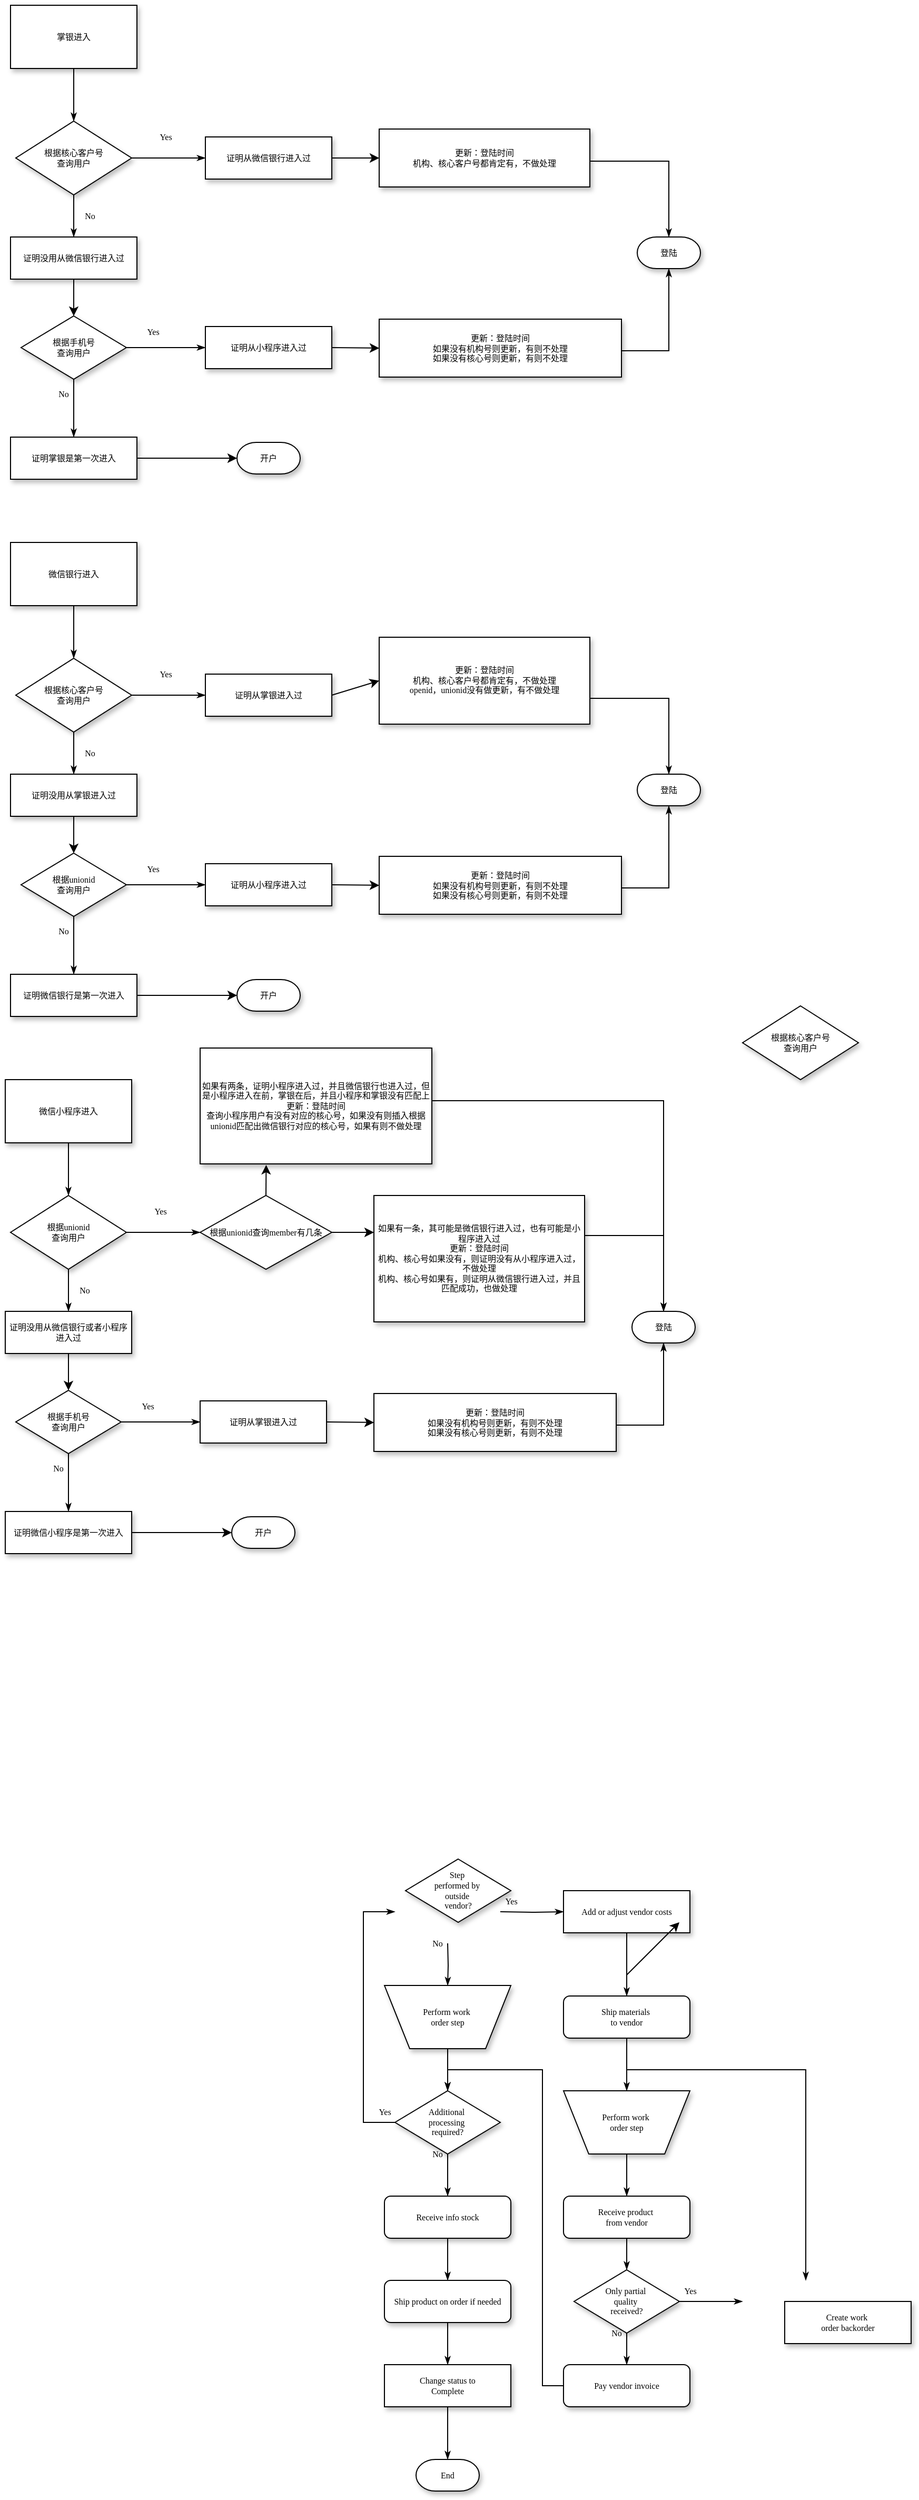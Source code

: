 <mxfile version="21.0.6" type="github">
  <diagram name="Page-1" id="edf60f1a-56cd-e834-aa8a-f176f3a09ee4">
    <mxGraphModel dx="1050" dy="581" grid="1" gridSize="10" guides="1" tooltips="1" connect="1" arrows="1" fold="1" page="1" pageScale="1" pageWidth="1100" pageHeight="850" background="none" math="0" shadow="0">
      <root>
        <mxCell id="0" />
        <mxCell id="1" parent="0" />
        <mxCell id="60e70716793133e9-32" style="edgeStyle=orthogonalEdgeStyle;rounded=0;html=1;labelBackgroundColor=none;startSize=5;endArrow=classicThin;endFill=1;endSize=5;jettySize=auto;orthogonalLoop=1;strokeWidth=1;fontFamily=Verdana;fontSize=8" parent="1" source="60e70716793133e9-4" target="60e70716793133e9-5" edge="1">
          <mxGeometry relative="1" as="geometry" />
        </mxCell>
        <mxCell id="60e70716793133e9-4" value="掌银进入" style="rounded=0;whiteSpace=wrap;html=1;shadow=1;labelBackgroundColor=none;strokeWidth=1;fontFamily=Verdana;fontSize=8;align=center;" parent="1" vertex="1">
          <mxGeometry x="185" y="100" width="120" height="60" as="geometry" />
        </mxCell>
        <mxCell id="60e70716793133e9-33" value="Yes" style="edgeStyle=orthogonalEdgeStyle;rounded=0;html=1;labelBackgroundColor=none;startSize=5;endArrow=classicThin;endFill=1;endSize=5;jettySize=auto;orthogonalLoop=1;strokeWidth=1;fontFamily=Verdana;fontSize=8" parent="1" source="60e70716793133e9-5" edge="1">
          <mxGeometry x="-0.111" y="20" relative="1" as="geometry">
            <mxPoint as="offset" />
            <mxPoint x="370" y="245" as="targetPoint" />
          </mxGeometry>
        </mxCell>
        <mxCell id="60e70716793133e9-37" value="No" style="edgeStyle=orthogonalEdgeStyle;rounded=0;html=1;labelBackgroundColor=none;startSize=5;endArrow=classicThin;endFill=1;endSize=5;jettySize=auto;orthogonalLoop=1;strokeWidth=1;fontFamily=Verdana;fontSize=8" parent="1" source="60e70716793133e9-5" target="60e70716793133e9-9" edge="1">
          <mxGeometry y="15" relative="1" as="geometry">
            <mxPoint as="offset" />
          </mxGeometry>
        </mxCell>
        <mxCell id="60e70716793133e9-5" value="根据核心客户号&lt;br&gt;查询用户" style="rhombus;whiteSpace=wrap;html=1;rounded=0;shadow=1;labelBackgroundColor=none;strokeWidth=1;fontFamily=Verdana;fontSize=8;align=center;" parent="1" vertex="1">
          <mxGeometry x="190" y="210" width="110" height="70" as="geometry" />
        </mxCell>
        <mxCell id="60e70716793133e9-9" value="证明没用从微信银行进入过" style="whiteSpace=wrap;html=1;rounded=0;shadow=1;labelBackgroundColor=none;strokeWidth=1;fontFamily=Verdana;fontSize=8;align=center;" parent="1" vertex="1">
          <mxGeometry x="185" y="320" width="120" height="40" as="geometry" />
        </mxCell>
        <mxCell id="60e70716793133e9-43" value="Yes" style="edgeStyle=orthogonalEdgeStyle;rounded=0;html=1;labelBackgroundColor=none;startSize=5;endArrow=classicThin;endFill=1;endSize=5;jettySize=auto;orthogonalLoop=1;strokeWidth=1;fontFamily=Verdana;fontSize=8" parent="1" source="60e70716793133e9-14" target="60e70716793133e9-15" edge="1">
          <mxGeometry x="-0.333" y="15" relative="1" as="geometry">
            <mxPoint as="offset" />
          </mxGeometry>
        </mxCell>
        <mxCell id="60e70716793133e9-44" value="No" style="edgeStyle=orthogonalEdgeStyle;rounded=0;html=1;labelBackgroundColor=none;startSize=5;endArrow=classicThin;endFill=1;endSize=5;jettySize=auto;orthogonalLoop=1;strokeWidth=1;fontFamily=Verdana;fontSize=8" parent="1" source="60e70716793133e9-14" target="60e70716793133e9-16" edge="1">
          <mxGeometry x="-0.5" y="-10" relative="1" as="geometry">
            <mxPoint as="offset" />
          </mxGeometry>
        </mxCell>
        <mxCell id="60e70716793133e9-14" value="根据手机号&lt;br&gt;查询用户" style="rhombus;whiteSpace=wrap;html=1;rounded=0;shadow=1;labelBackgroundColor=none;strokeWidth=1;fontFamily=Verdana;fontSize=8;align=center;" parent="1" vertex="1">
          <mxGeometry x="195" y="395" width="100" height="60" as="geometry" />
        </mxCell>
        <mxCell id="60e70716793133e9-15" value="证明从小程序进入过" style="whiteSpace=wrap;html=1;rounded=0;shadow=1;labelBackgroundColor=none;strokeWidth=1;fontFamily=Verdana;fontSize=8;align=center;" parent="1" vertex="1">
          <mxGeometry x="370" y="405" width="120" height="40" as="geometry" />
        </mxCell>
        <mxCell id="60e70716793133e9-16" value="证明掌银是第一次进入" style="whiteSpace=wrap;html=1;rounded=0;shadow=1;labelBackgroundColor=none;strokeWidth=1;fontFamily=Verdana;fontSize=8;align=center;" parent="1" vertex="1">
          <mxGeometry x="185" y="510" width="120" height="40" as="geometry" />
        </mxCell>
        <mxCell id="60e70716793133e9-47" value="Yes" style="edgeStyle=orthogonalEdgeStyle;rounded=0;html=1;labelBackgroundColor=none;startSize=5;endArrow=classicThin;endFill=1;endSize=5;jettySize=auto;orthogonalLoop=1;strokeWidth=1;fontFamily=Verdana;fontSize=8" parent="1" target="60e70716793133e9-18" edge="1">
          <mxGeometry x="-0.667" y="10" relative="1" as="geometry">
            <mxPoint as="offset" />
            <mxPoint x="650" y="1910" as="sourcePoint" />
          </mxGeometry>
        </mxCell>
        <mxCell id="60e70716793133e9-50" value="No" style="edgeStyle=orthogonalEdgeStyle;rounded=0;html=1;labelBackgroundColor=none;startSize=5;endArrow=classicThin;endFill=1;endSize=5;jettySize=auto;orthogonalLoop=1;strokeWidth=1;fontFamily=Verdana;fontSize=8" parent="1" target="60e70716793133e9-19" edge="1">
          <mxGeometry x="-1" y="-10" relative="1" as="geometry">
            <mxPoint as="offset" />
            <mxPoint x="600" y="1940" as="sourcePoint" />
          </mxGeometry>
        </mxCell>
        <mxCell id="60e70716793133e9-17" value="Step&amp;nbsp;&lt;div&gt;performed by&amp;nbsp;&lt;/div&gt;&lt;div&gt;outside&amp;nbsp;&lt;/div&gt;&lt;div&gt;vendor?&lt;/div&gt;" style="rhombus;whiteSpace=wrap;html=1;rounded=0;shadow=1;labelBackgroundColor=none;strokeWidth=1;fontFamily=Verdana;fontSize=8;align=center;" parent="1" vertex="1">
          <mxGeometry x="560" y="1860" width="100" height="60" as="geometry" />
        </mxCell>
        <mxCell id="60e70716793133e9-48" style="edgeStyle=orthogonalEdgeStyle;rounded=0;html=1;labelBackgroundColor=none;startSize=5;endArrow=classicThin;endFill=1;endSize=5;jettySize=auto;orthogonalLoop=1;strokeWidth=1;fontFamily=Verdana;fontSize=8" parent="1" source="60e70716793133e9-18" target="60e70716793133e9-20" edge="1">
          <mxGeometry relative="1" as="geometry" />
        </mxCell>
        <mxCell id="60e70716793133e9-18" value="Add or adjust vendor costs" style="whiteSpace=wrap;html=1;rounded=0;shadow=1;labelBackgroundColor=none;strokeWidth=1;fontFamily=Verdana;fontSize=8;align=center;" parent="1" vertex="1">
          <mxGeometry x="710" y="1890" width="120" height="40" as="geometry" />
        </mxCell>
        <mxCell id="60e70716793133e9-52" style="edgeStyle=orthogonalEdgeStyle;rounded=0;html=1;labelBackgroundColor=none;startSize=5;endArrow=classicThin;endFill=1;endSize=5;jettySize=auto;orthogonalLoop=1;strokeWidth=1;fontFamily=Verdana;fontSize=8" parent="1" source="60e70716793133e9-19" target="60e70716793133e9-21" edge="1">
          <mxGeometry relative="1" as="geometry" />
        </mxCell>
        <mxCell id="60e70716793133e9-19" value="Perform work&amp;nbsp;&lt;div&gt;order step&lt;/div&gt;" style="shape=trapezoid;whiteSpace=wrap;html=1;rounded=0;shadow=1;labelBackgroundColor=none;strokeWidth=1;fontFamily=Verdana;fontSize=8;align=center;flipV=1;" parent="1" vertex="1">
          <mxGeometry x="540" y="1980" width="120" height="60" as="geometry" />
        </mxCell>
        <mxCell id="60e70716793133e9-49" style="edgeStyle=orthogonalEdgeStyle;rounded=0;html=1;labelBackgroundColor=none;startSize=5;endArrow=classicThin;endFill=1;endSize=5;jettySize=auto;orthogonalLoop=1;strokeWidth=1;fontFamily=Verdana;fontSize=8" parent="1" source="60e70716793133e9-20" target="60e70716793133e9-22" edge="1">
          <mxGeometry relative="1" as="geometry" />
        </mxCell>
        <mxCell id="60e70716793133e9-53" style="edgeStyle=orthogonalEdgeStyle;rounded=0;html=1;labelBackgroundColor=none;startSize=5;endArrow=classicThin;endFill=1;endSize=5;jettySize=auto;orthogonalLoop=1;strokeWidth=1;fontFamily=Verdana;fontSize=8" parent="1" source="60e70716793133e9-20" edge="1">
          <mxGeometry relative="1" as="geometry">
            <Array as="points">
              <mxPoint x="770" y="2060" />
              <mxPoint x="940" y="2060" />
            </Array>
            <mxPoint x="940" y="2260" as="targetPoint" />
          </mxGeometry>
        </mxCell>
        <mxCell id="60e70716793133e9-20" value="Ship materials&amp;nbsp;&lt;div&gt;to vendor&lt;/div&gt;" style="rounded=1;whiteSpace=wrap;html=1;shadow=1;labelBackgroundColor=none;strokeWidth=1;fontFamily=Verdana;fontSize=8;align=center;" parent="1" vertex="1">
          <mxGeometry x="710" y="1990" width="120" height="40" as="geometry" />
        </mxCell>
        <mxCell id="60e70716793133e9-51" value="Yes" style="edgeStyle=orthogonalEdgeStyle;rounded=0;html=1;labelBackgroundColor=none;startSize=5;endArrow=classicThin;endFill=1;endSize=5;jettySize=auto;orthogonalLoop=1;strokeWidth=1;fontFamily=Verdana;fontSize=8" parent="1" source="60e70716793133e9-21" edge="1">
          <mxGeometry x="-0.692" y="-20" relative="1" as="geometry">
            <Array as="points">
              <mxPoint x="520" y="2110" />
              <mxPoint x="520" y="1910" />
            </Array>
            <mxPoint as="offset" />
            <mxPoint x="550" y="1910" as="targetPoint" />
          </mxGeometry>
        </mxCell>
        <mxCell id="60e70716793133e9-54" value="No" style="edgeStyle=orthogonalEdgeStyle;rounded=0;html=1;labelBackgroundColor=none;startSize=5;endArrow=classicThin;endFill=1;endSize=5;jettySize=auto;orthogonalLoop=1;strokeWidth=1;fontFamily=Verdana;fontSize=8" parent="1" source="60e70716793133e9-21" target="60e70716793133e9-23" edge="1">
          <mxGeometry x="-1" y="-10" relative="1" as="geometry">
            <mxPoint as="offset" />
          </mxGeometry>
        </mxCell>
        <mxCell id="60e70716793133e9-21" value="Additional&amp;nbsp;&lt;div&gt;processing&amp;nbsp;&lt;/div&gt;&lt;div&gt;required?&lt;/div&gt;" style="rhombus;whiteSpace=wrap;html=1;rounded=0;shadow=1;labelBackgroundColor=none;strokeWidth=1;fontFamily=Verdana;fontSize=8;align=center;" parent="1" vertex="1">
          <mxGeometry x="550" y="2080" width="100" height="60" as="geometry" />
        </mxCell>
        <mxCell id="60e70716793133e9-58" style="edgeStyle=orthogonalEdgeStyle;rounded=0;html=1;labelBackgroundColor=none;startSize=5;endArrow=classicThin;endFill=1;endSize=5;jettySize=auto;orthogonalLoop=1;strokeWidth=1;fontFamily=Verdana;fontSize=8" parent="1" source="60e70716793133e9-22" target="60e70716793133e9-24" edge="1">
          <mxGeometry relative="1" as="geometry" />
        </mxCell>
        <mxCell id="60e70716793133e9-22" value="Perform work&amp;nbsp;&lt;div&gt;order step&lt;/div&gt;" style="shape=trapezoid;whiteSpace=wrap;html=1;rounded=0;shadow=1;labelBackgroundColor=none;strokeWidth=1;fontFamily=Verdana;fontSize=8;align=center;flipV=1;" parent="1" vertex="1">
          <mxGeometry x="710" y="2080" width="120" height="60" as="geometry" />
        </mxCell>
        <mxCell id="60e70716793133e9-55" style="edgeStyle=orthogonalEdgeStyle;rounded=0;html=1;labelBackgroundColor=none;startSize=5;endArrow=classicThin;endFill=1;endSize=5;jettySize=auto;orthogonalLoop=1;strokeWidth=1;fontFamily=Verdana;fontSize=8" parent="1" source="60e70716793133e9-23" target="60e70716793133e9-25" edge="1">
          <mxGeometry relative="1" as="geometry" />
        </mxCell>
        <mxCell id="60e70716793133e9-23" value="Receive info stock" style="rounded=1;whiteSpace=wrap;html=1;shadow=1;labelBackgroundColor=none;strokeWidth=1;fontFamily=Verdana;fontSize=8;align=center;" parent="1" vertex="1">
          <mxGeometry x="540" y="2180" width="120" height="40" as="geometry" />
        </mxCell>
        <mxCell id="60e70716793133e9-59" style="edgeStyle=orthogonalEdgeStyle;rounded=0;html=1;labelBackgroundColor=none;startSize=5;endArrow=classicThin;endFill=1;endSize=5;jettySize=auto;orthogonalLoop=1;strokeWidth=1;fontFamily=Verdana;fontSize=8" parent="1" source="60e70716793133e9-24" target="60e70716793133e9-26" edge="1">
          <mxGeometry relative="1" as="geometry" />
        </mxCell>
        <mxCell id="60e70716793133e9-24" value="Receive product&amp;nbsp;&lt;div&gt;from vendor&lt;/div&gt;" style="rounded=1;whiteSpace=wrap;html=1;shadow=1;labelBackgroundColor=none;strokeWidth=1;fontFamily=Verdana;fontSize=8;align=center;" parent="1" vertex="1">
          <mxGeometry x="710" y="2180" width="120" height="40" as="geometry" />
        </mxCell>
        <mxCell id="60e70716793133e9-56" style="edgeStyle=orthogonalEdgeStyle;rounded=0;html=1;labelBackgroundColor=none;startSize=5;endArrow=classicThin;endFill=1;endSize=5;jettySize=auto;orthogonalLoop=1;strokeWidth=1;fontFamily=Verdana;fontSize=8" parent="1" source="60e70716793133e9-25" target="60e70716793133e9-28" edge="1">
          <mxGeometry relative="1" as="geometry" />
        </mxCell>
        <mxCell id="60e70716793133e9-25" value="Ship product on order if needed" style="rounded=1;whiteSpace=wrap;html=1;shadow=1;labelBackgroundColor=none;strokeWidth=1;fontFamily=Verdana;fontSize=8;align=center;" parent="1" vertex="1">
          <mxGeometry x="540" y="2260" width="120" height="40" as="geometry" />
        </mxCell>
        <mxCell id="60e70716793133e9-60" value="No" style="edgeStyle=orthogonalEdgeStyle;rounded=0;html=1;labelBackgroundColor=none;startSize=5;endArrow=classicThin;endFill=1;endSize=5;jettySize=auto;orthogonalLoop=1;strokeWidth=1;fontFamily=Verdana;fontSize=8" parent="1" source="60e70716793133e9-26" target="60e70716793133e9-29" edge="1">
          <mxGeometry x="0.2" y="14" relative="1" as="geometry">
            <mxPoint x="-24" y="-10" as="offset" />
          </mxGeometry>
        </mxCell>
        <mxCell id="60e70716793133e9-61" value="Yes" style="edgeStyle=orthogonalEdgeStyle;rounded=0;html=1;labelBackgroundColor=none;startSize=5;endArrow=classicThin;endFill=1;endSize=5;jettySize=auto;orthogonalLoop=1;strokeWidth=1;fontFamily=Verdana;fontSize=8" parent="1" source="60e70716793133e9-26" edge="1">
          <mxGeometry x="-0.667" y="10" relative="1" as="geometry">
            <mxPoint as="offset" />
            <mxPoint x="880" y="2280" as="targetPoint" />
          </mxGeometry>
        </mxCell>
        <mxCell id="60e70716793133e9-26" value="Only partial&amp;nbsp;&lt;div&gt;quality&amp;nbsp;&lt;/div&gt;&lt;div&gt;received?&lt;/div&gt;" style="rhombus;whiteSpace=wrap;html=1;rounded=0;shadow=1;labelBackgroundColor=none;strokeWidth=1;fontFamily=Verdana;fontSize=8;align=center;" parent="1" vertex="1">
          <mxGeometry x="720" y="2250" width="100" height="60" as="geometry" />
        </mxCell>
        <mxCell id="60e70716793133e9-27" value="Create work&amp;nbsp;&lt;div&gt;order backorder&lt;/div&gt;" style="whiteSpace=wrap;html=1;rounded=0;shadow=1;labelBackgroundColor=none;strokeWidth=1;fontFamily=Verdana;fontSize=8;align=center;" parent="1" vertex="1">
          <mxGeometry x="920" y="2280" width="120" height="40" as="geometry" />
        </mxCell>
        <mxCell id="60e70716793133e9-57" style="edgeStyle=orthogonalEdgeStyle;rounded=0;html=1;labelBackgroundColor=none;startSize=5;endArrow=classicThin;endFill=1;endSize=5;jettySize=auto;orthogonalLoop=1;strokeWidth=1;fontFamily=Verdana;fontSize=8" parent="1" source="60e70716793133e9-28" target="60e70716793133e9-30" edge="1">
          <mxGeometry relative="1" as="geometry" />
        </mxCell>
        <mxCell id="60e70716793133e9-28" value="Change status to&lt;div&gt;Complete&lt;/div&gt;" style="whiteSpace=wrap;html=1;rounded=0;shadow=1;labelBackgroundColor=none;strokeWidth=1;fontFamily=Verdana;fontSize=8;align=center;" parent="1" vertex="1">
          <mxGeometry x="540" y="2340" width="120" height="40" as="geometry" />
        </mxCell>
        <mxCell id="60e70716793133e9-62" style="edgeStyle=orthogonalEdgeStyle;rounded=0;html=1;labelBackgroundColor=none;startSize=5;endArrow=classicThin;endFill=1;endSize=5;jettySize=auto;orthogonalLoop=1;strokeWidth=1;fontFamily=Verdana;fontSize=8" parent="1" source="60e70716793133e9-29" target="60e70716793133e9-21" edge="1">
          <mxGeometry relative="1" as="geometry">
            <Array as="points">
              <mxPoint x="690" y="2360" />
              <mxPoint x="690" y="2060" />
              <mxPoint x="600" y="2060" />
            </Array>
          </mxGeometry>
        </mxCell>
        <mxCell id="60e70716793133e9-29" value="Pay vendor invoice" style="rounded=1;whiteSpace=wrap;html=1;shadow=1;labelBackgroundColor=none;strokeWidth=1;fontFamily=Verdana;fontSize=8;align=center;" parent="1" vertex="1">
          <mxGeometry x="710" y="2340" width="120" height="40" as="geometry" />
        </mxCell>
        <mxCell id="60e70716793133e9-30" value="End" style="strokeWidth=1;html=1;shape=mxgraph.flowchart.terminator;whiteSpace=wrap;rounded=0;shadow=1;labelBackgroundColor=none;fontFamily=Verdana;fontSize=8;align=center;" parent="1" vertex="1">
          <mxGeometry x="570" y="2430" width="60" height="30" as="geometry" />
        </mxCell>
        <mxCell id="07mxm7kmxsewTi9U5md3-3" value="" style="endArrow=classic;html=1;rounded=0;exitX=0.5;exitY=1;exitDx=0;exitDy=0;entryX=0.5;entryY=0;entryDx=0;entryDy=0;" parent="1" source="60e70716793133e9-9" target="60e70716793133e9-14" edge="1">
          <mxGeometry width="50" height="50" relative="1" as="geometry">
            <mxPoint x="245" y="450" as="sourcePoint" />
            <mxPoint x="560" y="420" as="targetPoint" />
          </mxGeometry>
        </mxCell>
        <mxCell id="07mxm7kmxsewTi9U5md3-4" value="开户" style="strokeWidth=1;html=1;shape=mxgraph.flowchart.terminator;whiteSpace=wrap;rounded=0;shadow=1;labelBackgroundColor=none;fontFamily=Verdana;fontSize=8;align=center;" parent="1" vertex="1">
          <mxGeometry x="400" y="515" width="60" height="30" as="geometry" />
        </mxCell>
        <mxCell id="07mxm7kmxsewTi9U5md3-6" value="" style="endArrow=classic;html=1;rounded=0;" parent="1" edge="1">
          <mxGeometry width="50" height="50" relative="1" as="geometry">
            <mxPoint x="770" y="1970" as="sourcePoint" />
            <mxPoint x="820" y="1920" as="targetPoint" />
          </mxGeometry>
        </mxCell>
        <mxCell id="07mxm7kmxsewTi9U5md3-7" value="" style="endArrow=classic;html=1;rounded=0;exitX=1;exitY=0.5;exitDx=0;exitDy=0;entryX=0;entryY=0.5;entryDx=0;entryDy=0;entryPerimeter=0;" parent="1" source="60e70716793133e9-16" target="07mxm7kmxsewTi9U5md3-4" edge="1">
          <mxGeometry width="50" height="50" relative="1" as="geometry">
            <mxPoint x="510" y="530" as="sourcePoint" />
            <mxPoint x="560" y="480" as="targetPoint" />
          </mxGeometry>
        </mxCell>
        <mxCell id="07mxm7kmxsewTi9U5md3-8" value="证明从微信银行进入过" style="whiteSpace=wrap;html=1;rounded=0;shadow=1;labelBackgroundColor=none;strokeWidth=1;fontFamily=Verdana;fontSize=8;align=center;" parent="1" vertex="1">
          <mxGeometry x="370" y="225" width="120" height="40" as="geometry" />
        </mxCell>
        <mxCell id="07mxm7kmxsewTi9U5md3-9" value="更新：登陆时间&lt;br&gt;如果没有机构号则更新，有则不处理&lt;br&gt;如果没有核心号则更新，有则不处理" style="whiteSpace=wrap;html=1;rounded=0;shadow=1;labelBackgroundColor=none;strokeWidth=1;fontFamily=Verdana;fontSize=8;align=center;" parent="1" vertex="1">
          <mxGeometry x="535" y="398" width="230" height="55" as="geometry" />
        </mxCell>
        <mxCell id="07mxm7kmxsewTi9U5md3-10" value="更新：登陆时间&lt;br&gt;机构、核心客户号都肯定有，不做处理" style="whiteSpace=wrap;html=1;rounded=0;shadow=1;labelBackgroundColor=none;strokeWidth=1;fontFamily=Verdana;fontSize=8;align=center;" parent="1" vertex="1">
          <mxGeometry x="535" y="217.5" width="200" height="55" as="geometry" />
        </mxCell>
        <mxCell id="07mxm7kmxsewTi9U5md3-11" value="登陆" style="strokeWidth=1;html=1;shape=mxgraph.flowchart.terminator;whiteSpace=wrap;rounded=0;shadow=1;labelBackgroundColor=none;fontFamily=Verdana;fontSize=8;align=center;" parent="1" vertex="1">
          <mxGeometry x="780" y="320" width="60" height="30" as="geometry" />
        </mxCell>
        <mxCell id="07mxm7kmxsewTi9U5md3-13" value="" style="endArrow=classic;html=1;rounded=0;exitX=1;exitY=0.5;exitDx=0;exitDy=0;entryX=0;entryY=0.5;entryDx=0;entryDy=0;" parent="1" source="60e70716793133e9-15" target="07mxm7kmxsewTi9U5md3-9" edge="1">
          <mxGeometry width="50" height="50" relative="1" as="geometry">
            <mxPoint x="510" y="280" as="sourcePoint" />
            <mxPoint x="530" y="425" as="targetPoint" />
            <Array as="points" />
          </mxGeometry>
        </mxCell>
        <mxCell id="07mxm7kmxsewTi9U5md3-15" style="edgeStyle=orthogonalEdgeStyle;rounded=0;html=1;labelBackgroundColor=none;startSize=5;endArrow=classicThin;endFill=1;endSize=5;jettySize=auto;orthogonalLoop=1;strokeWidth=1;fontFamily=Verdana;fontSize=8;exitX=1;exitY=0.5;exitDx=0;exitDy=0;entryX=0.5;entryY=1;entryDx=0;entryDy=0;entryPerimeter=0;" parent="1" source="07mxm7kmxsewTi9U5md3-9" target="07mxm7kmxsewTi9U5md3-11" edge="1">
          <mxGeometry relative="1" as="geometry">
            <Array as="points">
              <mxPoint x="810" y="428" />
            </Array>
            <mxPoint x="780" y="415" as="sourcePoint" />
            <mxPoint x="950" y="645" as="targetPoint" />
          </mxGeometry>
        </mxCell>
        <mxCell id="07mxm7kmxsewTi9U5md3-17" style="edgeStyle=orthogonalEdgeStyle;rounded=0;html=1;labelBackgroundColor=none;startSize=5;endArrow=classicThin;endFill=1;endSize=5;jettySize=auto;orthogonalLoop=1;strokeWidth=1;fontFamily=Verdana;fontSize=8;exitX=1;exitY=0.5;exitDx=0;exitDy=0;entryX=0.5;entryY=0;entryDx=0;entryDy=0;entryPerimeter=0;" parent="1" target="07mxm7kmxsewTi9U5md3-11" edge="1">
          <mxGeometry relative="1" as="geometry">
            <Array as="points">
              <mxPoint x="810" y="248" />
            </Array>
            <mxPoint x="735" y="248" as="sourcePoint" />
            <mxPoint x="795" y="170" as="targetPoint" />
          </mxGeometry>
        </mxCell>
        <mxCell id="07mxm7kmxsewTi9U5md3-18" value="" style="endArrow=classic;html=1;rounded=0;exitX=1;exitY=0.5;exitDx=0;exitDy=0;entryX=0;entryY=0.5;entryDx=0;entryDy=0;" parent="1" source="07mxm7kmxsewTi9U5md3-8" target="07mxm7kmxsewTi9U5md3-10" edge="1">
          <mxGeometry width="50" height="50" relative="1" as="geometry">
            <mxPoint x="500" y="435" as="sourcePoint" />
            <mxPoint x="545" y="433" as="targetPoint" />
          </mxGeometry>
        </mxCell>
        <mxCell id="07mxm7kmxsewTi9U5md3-20" style="edgeStyle=orthogonalEdgeStyle;rounded=0;html=1;labelBackgroundColor=none;startSize=5;endArrow=classicThin;endFill=1;endSize=5;jettySize=auto;orthogonalLoop=1;strokeWidth=1;fontFamily=Verdana;fontSize=8" parent="1" source="07mxm7kmxsewTi9U5md3-21" target="07mxm7kmxsewTi9U5md3-24" edge="1">
          <mxGeometry relative="1" as="geometry" />
        </mxCell>
        <mxCell id="07mxm7kmxsewTi9U5md3-21" value="微信银行进入" style="rounded=0;whiteSpace=wrap;html=1;shadow=1;labelBackgroundColor=none;strokeWidth=1;fontFamily=Verdana;fontSize=8;align=center;" parent="1" vertex="1">
          <mxGeometry x="185" y="610" width="120" height="60" as="geometry" />
        </mxCell>
        <mxCell id="07mxm7kmxsewTi9U5md3-22" value="Yes" style="edgeStyle=orthogonalEdgeStyle;rounded=0;html=1;labelBackgroundColor=none;startSize=5;endArrow=classicThin;endFill=1;endSize=5;jettySize=auto;orthogonalLoop=1;strokeWidth=1;fontFamily=Verdana;fontSize=8" parent="1" source="07mxm7kmxsewTi9U5md3-24" edge="1">
          <mxGeometry x="-0.111" y="20" relative="1" as="geometry">
            <mxPoint as="offset" />
            <mxPoint x="370" y="755" as="targetPoint" />
          </mxGeometry>
        </mxCell>
        <mxCell id="07mxm7kmxsewTi9U5md3-23" value="No" style="edgeStyle=orthogonalEdgeStyle;rounded=0;html=1;labelBackgroundColor=none;startSize=5;endArrow=classicThin;endFill=1;endSize=5;jettySize=auto;orthogonalLoop=1;strokeWidth=1;fontFamily=Verdana;fontSize=8" parent="1" source="07mxm7kmxsewTi9U5md3-24" target="07mxm7kmxsewTi9U5md3-25" edge="1">
          <mxGeometry y="15" relative="1" as="geometry">
            <mxPoint as="offset" />
          </mxGeometry>
        </mxCell>
        <mxCell id="07mxm7kmxsewTi9U5md3-24" value="根据核心客户号&lt;br&gt;查询用户" style="rhombus;whiteSpace=wrap;html=1;rounded=0;shadow=1;labelBackgroundColor=none;strokeWidth=1;fontFamily=Verdana;fontSize=8;align=center;" parent="1" vertex="1">
          <mxGeometry x="190" y="720" width="110" height="70" as="geometry" />
        </mxCell>
        <mxCell id="07mxm7kmxsewTi9U5md3-25" value="证明没用从掌银进入过" style="whiteSpace=wrap;html=1;rounded=0;shadow=1;labelBackgroundColor=none;strokeWidth=1;fontFamily=Verdana;fontSize=8;align=center;" parent="1" vertex="1">
          <mxGeometry x="185" y="830" width="120" height="40" as="geometry" />
        </mxCell>
        <mxCell id="07mxm7kmxsewTi9U5md3-26" value="Yes" style="edgeStyle=orthogonalEdgeStyle;rounded=0;html=1;labelBackgroundColor=none;startSize=5;endArrow=classicThin;endFill=1;endSize=5;jettySize=auto;orthogonalLoop=1;strokeWidth=1;fontFamily=Verdana;fontSize=8" parent="1" source="07mxm7kmxsewTi9U5md3-28" target="07mxm7kmxsewTi9U5md3-29" edge="1">
          <mxGeometry x="-0.333" y="15" relative="1" as="geometry">
            <mxPoint as="offset" />
          </mxGeometry>
        </mxCell>
        <mxCell id="07mxm7kmxsewTi9U5md3-27" value="No" style="edgeStyle=orthogonalEdgeStyle;rounded=0;html=1;labelBackgroundColor=none;startSize=5;endArrow=classicThin;endFill=1;endSize=5;jettySize=auto;orthogonalLoop=1;strokeWidth=1;fontFamily=Verdana;fontSize=8" parent="1" source="07mxm7kmxsewTi9U5md3-28" target="07mxm7kmxsewTi9U5md3-30" edge="1">
          <mxGeometry x="-0.5" y="-10" relative="1" as="geometry">
            <mxPoint as="offset" />
          </mxGeometry>
        </mxCell>
        <mxCell id="07mxm7kmxsewTi9U5md3-28" value="根据unionid&lt;br&gt;查询用户" style="rhombus;whiteSpace=wrap;html=1;rounded=0;shadow=1;labelBackgroundColor=none;strokeWidth=1;fontFamily=Verdana;fontSize=8;align=center;" parent="1" vertex="1">
          <mxGeometry x="195" y="905" width="100" height="60" as="geometry" />
        </mxCell>
        <mxCell id="07mxm7kmxsewTi9U5md3-29" value="证明从小程序进入过" style="whiteSpace=wrap;html=1;rounded=0;shadow=1;labelBackgroundColor=none;strokeWidth=1;fontFamily=Verdana;fontSize=8;align=center;" parent="1" vertex="1">
          <mxGeometry x="370" y="915" width="120" height="40" as="geometry" />
        </mxCell>
        <mxCell id="07mxm7kmxsewTi9U5md3-30" value="证明微信银行是第一次进入" style="whiteSpace=wrap;html=1;rounded=0;shadow=1;labelBackgroundColor=none;strokeWidth=1;fontFamily=Verdana;fontSize=8;align=center;" parent="1" vertex="1">
          <mxGeometry x="185" y="1020" width="120" height="40" as="geometry" />
        </mxCell>
        <mxCell id="07mxm7kmxsewTi9U5md3-31" value="" style="endArrow=classic;html=1;rounded=0;exitX=0.5;exitY=1;exitDx=0;exitDy=0;entryX=0.5;entryY=0;entryDx=0;entryDy=0;" parent="1" source="07mxm7kmxsewTi9U5md3-25" target="07mxm7kmxsewTi9U5md3-28" edge="1">
          <mxGeometry width="50" height="50" relative="1" as="geometry">
            <mxPoint x="245" y="960" as="sourcePoint" />
            <mxPoint x="560" y="930" as="targetPoint" />
          </mxGeometry>
        </mxCell>
        <mxCell id="07mxm7kmxsewTi9U5md3-32" value="开户" style="strokeWidth=1;html=1;shape=mxgraph.flowchart.terminator;whiteSpace=wrap;rounded=0;shadow=1;labelBackgroundColor=none;fontFamily=Verdana;fontSize=8;align=center;" parent="1" vertex="1">
          <mxGeometry x="400" y="1025" width="60" height="30" as="geometry" />
        </mxCell>
        <mxCell id="07mxm7kmxsewTi9U5md3-33" value="" style="endArrow=classic;html=1;rounded=0;exitX=1;exitY=0.5;exitDx=0;exitDy=0;entryX=0;entryY=0.5;entryDx=0;entryDy=0;entryPerimeter=0;" parent="1" source="07mxm7kmxsewTi9U5md3-30" target="07mxm7kmxsewTi9U5md3-32" edge="1">
          <mxGeometry width="50" height="50" relative="1" as="geometry">
            <mxPoint x="510" y="1040" as="sourcePoint" />
            <mxPoint x="560" y="990" as="targetPoint" />
          </mxGeometry>
        </mxCell>
        <mxCell id="07mxm7kmxsewTi9U5md3-34" value="证明从掌银进入过" style="whiteSpace=wrap;html=1;rounded=0;shadow=1;labelBackgroundColor=none;strokeWidth=1;fontFamily=Verdana;fontSize=8;align=center;" parent="1" vertex="1">
          <mxGeometry x="370" y="735" width="120" height="40" as="geometry" />
        </mxCell>
        <mxCell id="07mxm7kmxsewTi9U5md3-35" value="更新：登陆时间&lt;br&gt;如果没有机构号则更新，有则不处理&lt;br&gt;如果没有核心号则更新，有则不处理" style="whiteSpace=wrap;html=1;rounded=0;shadow=1;labelBackgroundColor=none;strokeWidth=1;fontFamily=Verdana;fontSize=8;align=center;" parent="1" vertex="1">
          <mxGeometry x="535" y="908" width="230" height="55" as="geometry" />
        </mxCell>
        <mxCell id="07mxm7kmxsewTi9U5md3-36" value="更新：登陆时间&lt;br&gt;机构、核心客户号都肯定有，不做处理&lt;br&gt;openid，unionid没有做更新，有不做处理" style="whiteSpace=wrap;html=1;rounded=0;shadow=1;labelBackgroundColor=none;strokeWidth=1;fontFamily=Verdana;fontSize=8;align=center;" parent="1" vertex="1">
          <mxGeometry x="535" y="700" width="200" height="82.5" as="geometry" />
        </mxCell>
        <mxCell id="07mxm7kmxsewTi9U5md3-37" value="登陆" style="strokeWidth=1;html=1;shape=mxgraph.flowchart.terminator;whiteSpace=wrap;rounded=0;shadow=1;labelBackgroundColor=none;fontFamily=Verdana;fontSize=8;align=center;" parent="1" vertex="1">
          <mxGeometry x="780" y="830" width="60" height="30" as="geometry" />
        </mxCell>
        <mxCell id="07mxm7kmxsewTi9U5md3-38" value="" style="endArrow=classic;html=1;rounded=0;exitX=1;exitY=0.5;exitDx=0;exitDy=0;entryX=0;entryY=0.5;entryDx=0;entryDy=0;" parent="1" source="07mxm7kmxsewTi9U5md3-29" target="07mxm7kmxsewTi9U5md3-35" edge="1">
          <mxGeometry width="50" height="50" relative="1" as="geometry">
            <mxPoint x="510" y="790" as="sourcePoint" />
            <mxPoint x="530" y="935" as="targetPoint" />
            <Array as="points" />
          </mxGeometry>
        </mxCell>
        <mxCell id="07mxm7kmxsewTi9U5md3-39" style="edgeStyle=orthogonalEdgeStyle;rounded=0;html=1;labelBackgroundColor=none;startSize=5;endArrow=classicThin;endFill=1;endSize=5;jettySize=auto;orthogonalLoop=1;strokeWidth=1;fontFamily=Verdana;fontSize=8;exitX=1;exitY=0.5;exitDx=0;exitDy=0;entryX=0.5;entryY=1;entryDx=0;entryDy=0;entryPerimeter=0;" parent="1" source="07mxm7kmxsewTi9U5md3-35" target="07mxm7kmxsewTi9U5md3-37" edge="1">
          <mxGeometry relative="1" as="geometry">
            <Array as="points">
              <mxPoint x="810" y="938" />
            </Array>
            <mxPoint x="780" y="925" as="sourcePoint" />
            <mxPoint x="950" y="1155" as="targetPoint" />
          </mxGeometry>
        </mxCell>
        <mxCell id="07mxm7kmxsewTi9U5md3-40" style="edgeStyle=orthogonalEdgeStyle;rounded=0;html=1;labelBackgroundColor=none;startSize=5;endArrow=classicThin;endFill=1;endSize=5;jettySize=auto;orthogonalLoop=1;strokeWidth=1;fontFamily=Verdana;fontSize=8;exitX=1;exitY=0.5;exitDx=0;exitDy=0;entryX=0.5;entryY=0;entryDx=0;entryDy=0;entryPerimeter=0;" parent="1" target="07mxm7kmxsewTi9U5md3-37" edge="1">
          <mxGeometry relative="1" as="geometry">
            <Array as="points">
              <mxPoint x="810" y="758" />
            </Array>
            <mxPoint x="735" y="758" as="sourcePoint" />
            <mxPoint x="795" y="680" as="targetPoint" />
          </mxGeometry>
        </mxCell>
        <mxCell id="07mxm7kmxsewTi9U5md3-41" value="" style="endArrow=classic;html=1;rounded=0;exitX=1;exitY=0.5;exitDx=0;exitDy=0;entryX=0;entryY=0.5;entryDx=0;entryDy=0;" parent="1" source="07mxm7kmxsewTi9U5md3-34" target="07mxm7kmxsewTi9U5md3-36" edge="1">
          <mxGeometry width="50" height="50" relative="1" as="geometry">
            <mxPoint x="500" y="945" as="sourcePoint" />
            <mxPoint x="545" y="943" as="targetPoint" />
          </mxGeometry>
        </mxCell>
        <mxCell id="07mxm7kmxsewTi9U5md3-42" style="edgeStyle=orthogonalEdgeStyle;rounded=0;html=1;labelBackgroundColor=none;startSize=5;endArrow=classicThin;endFill=1;endSize=5;jettySize=auto;orthogonalLoop=1;strokeWidth=1;fontFamily=Verdana;fontSize=8" parent="1" source="07mxm7kmxsewTi9U5md3-43" target="07mxm7kmxsewTi9U5md3-46" edge="1">
          <mxGeometry relative="1" as="geometry" />
        </mxCell>
        <mxCell id="07mxm7kmxsewTi9U5md3-43" value="微信小程序进入" style="rounded=0;whiteSpace=wrap;html=1;shadow=1;labelBackgroundColor=none;strokeWidth=1;fontFamily=Verdana;fontSize=8;align=center;" parent="1" vertex="1">
          <mxGeometry x="180" y="1120" width="120" height="60" as="geometry" />
        </mxCell>
        <mxCell id="07mxm7kmxsewTi9U5md3-44" value="Yes" style="edgeStyle=orthogonalEdgeStyle;rounded=0;html=1;labelBackgroundColor=none;startSize=5;endArrow=classicThin;endFill=1;endSize=5;jettySize=auto;orthogonalLoop=1;strokeWidth=1;fontFamily=Verdana;fontSize=8" parent="1" source="07mxm7kmxsewTi9U5md3-46" edge="1">
          <mxGeometry x="-0.111" y="20" relative="1" as="geometry">
            <mxPoint as="offset" />
            <mxPoint x="365" y="1265" as="targetPoint" />
          </mxGeometry>
        </mxCell>
        <mxCell id="07mxm7kmxsewTi9U5md3-45" value="No" style="edgeStyle=orthogonalEdgeStyle;rounded=0;html=1;labelBackgroundColor=none;startSize=5;endArrow=classicThin;endFill=1;endSize=5;jettySize=auto;orthogonalLoop=1;strokeWidth=1;fontFamily=Verdana;fontSize=8" parent="1" source="07mxm7kmxsewTi9U5md3-46" target="07mxm7kmxsewTi9U5md3-47" edge="1">
          <mxGeometry y="15" relative="1" as="geometry">
            <mxPoint as="offset" />
          </mxGeometry>
        </mxCell>
        <mxCell id="07mxm7kmxsewTi9U5md3-46" value="根据unionid&lt;br&gt;查询用户" style="rhombus;whiteSpace=wrap;html=1;rounded=0;shadow=1;labelBackgroundColor=none;strokeWidth=1;fontFamily=Verdana;fontSize=8;align=center;" parent="1" vertex="1">
          <mxGeometry x="185" y="1230" width="110" height="70" as="geometry" />
        </mxCell>
        <mxCell id="07mxm7kmxsewTi9U5md3-47" value="证明没用从微信银行或者小程序进入过" style="whiteSpace=wrap;html=1;rounded=0;shadow=1;labelBackgroundColor=none;strokeWidth=1;fontFamily=Verdana;fontSize=8;align=center;" parent="1" vertex="1">
          <mxGeometry x="180" y="1340" width="120" height="40" as="geometry" />
        </mxCell>
        <mxCell id="07mxm7kmxsewTi9U5md3-48" value="Yes" style="edgeStyle=orthogonalEdgeStyle;rounded=0;html=1;labelBackgroundColor=none;startSize=5;endArrow=classicThin;endFill=1;endSize=5;jettySize=auto;orthogonalLoop=1;strokeWidth=1;fontFamily=Verdana;fontSize=8" parent="1" source="07mxm7kmxsewTi9U5md3-50" target="07mxm7kmxsewTi9U5md3-51" edge="1">
          <mxGeometry x="-0.333" y="15" relative="1" as="geometry">
            <mxPoint as="offset" />
          </mxGeometry>
        </mxCell>
        <mxCell id="07mxm7kmxsewTi9U5md3-49" value="No" style="edgeStyle=orthogonalEdgeStyle;rounded=0;html=1;labelBackgroundColor=none;startSize=5;endArrow=classicThin;endFill=1;endSize=5;jettySize=auto;orthogonalLoop=1;strokeWidth=1;fontFamily=Verdana;fontSize=8" parent="1" source="07mxm7kmxsewTi9U5md3-50" target="07mxm7kmxsewTi9U5md3-52" edge="1">
          <mxGeometry x="-0.5" y="-10" relative="1" as="geometry">
            <mxPoint as="offset" />
          </mxGeometry>
        </mxCell>
        <mxCell id="07mxm7kmxsewTi9U5md3-50" value="根据手机号&lt;br&gt;查询用户" style="rhombus;whiteSpace=wrap;html=1;rounded=0;shadow=1;labelBackgroundColor=none;strokeWidth=1;fontFamily=Verdana;fontSize=8;align=center;" parent="1" vertex="1">
          <mxGeometry x="190" y="1415" width="100" height="60" as="geometry" />
        </mxCell>
        <mxCell id="07mxm7kmxsewTi9U5md3-51" value="证明从掌银进入过" style="whiteSpace=wrap;html=1;rounded=0;shadow=1;labelBackgroundColor=none;strokeWidth=1;fontFamily=Verdana;fontSize=8;align=center;" parent="1" vertex="1">
          <mxGeometry x="365" y="1425" width="120" height="40" as="geometry" />
        </mxCell>
        <mxCell id="07mxm7kmxsewTi9U5md3-52" value="证明微信小程序是第一次进入" style="whiteSpace=wrap;html=1;rounded=0;shadow=1;labelBackgroundColor=none;strokeWidth=1;fontFamily=Verdana;fontSize=8;align=center;" parent="1" vertex="1">
          <mxGeometry x="180" y="1530" width="120" height="40" as="geometry" />
        </mxCell>
        <mxCell id="07mxm7kmxsewTi9U5md3-53" value="" style="endArrow=classic;html=1;rounded=0;exitX=0.5;exitY=1;exitDx=0;exitDy=0;entryX=0.5;entryY=0;entryDx=0;entryDy=0;" parent="1" source="07mxm7kmxsewTi9U5md3-47" target="07mxm7kmxsewTi9U5md3-50" edge="1">
          <mxGeometry width="50" height="50" relative="1" as="geometry">
            <mxPoint x="240" y="1470" as="sourcePoint" />
            <mxPoint x="555" y="1440" as="targetPoint" />
          </mxGeometry>
        </mxCell>
        <mxCell id="07mxm7kmxsewTi9U5md3-54" value="开户" style="strokeWidth=1;html=1;shape=mxgraph.flowchart.terminator;whiteSpace=wrap;rounded=0;shadow=1;labelBackgroundColor=none;fontFamily=Verdana;fontSize=8;align=center;" parent="1" vertex="1">
          <mxGeometry x="395" y="1535" width="60" height="30" as="geometry" />
        </mxCell>
        <mxCell id="07mxm7kmxsewTi9U5md3-55" value="" style="endArrow=classic;html=1;rounded=0;exitX=1;exitY=0.5;exitDx=0;exitDy=0;entryX=0;entryY=0.5;entryDx=0;entryDy=0;entryPerimeter=0;" parent="1" source="07mxm7kmxsewTi9U5md3-52" target="07mxm7kmxsewTi9U5md3-54" edge="1">
          <mxGeometry width="50" height="50" relative="1" as="geometry">
            <mxPoint x="505" y="1550" as="sourcePoint" />
            <mxPoint x="555" y="1500" as="targetPoint" />
          </mxGeometry>
        </mxCell>
        <mxCell id="07mxm7kmxsewTi9U5md3-57" value="更新：登陆时间&lt;br&gt;如果没有机构号则更新，有则不处理&lt;br&gt;如果没有核心号则更新，有则不处理" style="whiteSpace=wrap;html=1;rounded=0;shadow=1;labelBackgroundColor=none;strokeWidth=1;fontFamily=Verdana;fontSize=8;align=center;" parent="1" vertex="1">
          <mxGeometry x="530" y="1418" width="230" height="55" as="geometry" />
        </mxCell>
        <mxCell id="07mxm7kmxsewTi9U5md3-59" value="登陆" style="strokeWidth=1;html=1;shape=mxgraph.flowchart.terminator;whiteSpace=wrap;rounded=0;shadow=1;labelBackgroundColor=none;fontFamily=Verdana;fontSize=8;align=center;" parent="1" vertex="1">
          <mxGeometry x="775" y="1340" width="60" height="30" as="geometry" />
        </mxCell>
        <mxCell id="07mxm7kmxsewTi9U5md3-60" value="" style="endArrow=classic;html=1;rounded=0;exitX=1;exitY=0.5;exitDx=0;exitDy=0;entryX=0;entryY=0.5;entryDx=0;entryDy=0;" parent="1" source="07mxm7kmxsewTi9U5md3-51" target="07mxm7kmxsewTi9U5md3-57" edge="1">
          <mxGeometry width="50" height="50" relative="1" as="geometry">
            <mxPoint x="505" y="1300" as="sourcePoint" />
            <mxPoint x="525" y="1445" as="targetPoint" />
            <Array as="points" />
          </mxGeometry>
        </mxCell>
        <mxCell id="07mxm7kmxsewTi9U5md3-61" style="edgeStyle=orthogonalEdgeStyle;rounded=0;html=1;labelBackgroundColor=none;startSize=5;endArrow=classicThin;endFill=1;endSize=5;jettySize=auto;orthogonalLoop=1;strokeWidth=1;fontFamily=Verdana;fontSize=8;exitX=1;exitY=0.5;exitDx=0;exitDy=0;entryX=0.5;entryY=1;entryDx=0;entryDy=0;entryPerimeter=0;" parent="1" source="07mxm7kmxsewTi9U5md3-57" target="07mxm7kmxsewTi9U5md3-59" edge="1">
          <mxGeometry relative="1" as="geometry">
            <Array as="points">
              <mxPoint x="805" y="1448" />
            </Array>
            <mxPoint x="775" y="1435" as="sourcePoint" />
            <mxPoint x="945" y="1665" as="targetPoint" />
          </mxGeometry>
        </mxCell>
        <mxCell id="07mxm7kmxsewTi9U5md3-62" style="edgeStyle=orthogonalEdgeStyle;rounded=0;html=1;labelBackgroundColor=none;startSize=5;endArrow=classicThin;endFill=1;endSize=5;jettySize=auto;orthogonalLoop=1;strokeWidth=1;fontFamily=Verdana;fontSize=8;exitX=1;exitY=0.5;exitDx=0;exitDy=0;entryX=0.5;entryY=0;entryDx=0;entryDy=0;entryPerimeter=0;" parent="1" target="07mxm7kmxsewTi9U5md3-59" edge="1">
          <mxGeometry relative="1" as="geometry">
            <Array as="points">
              <mxPoint x="805" y="1268" />
            </Array>
            <mxPoint x="730" y="1268" as="sourcePoint" />
            <mxPoint x="790" y="1190" as="targetPoint" />
          </mxGeometry>
        </mxCell>
        <mxCell id="07mxm7kmxsewTi9U5md3-63" value="" style="endArrow=classic;html=1;rounded=0;exitX=1;exitY=0.5;exitDx=0;exitDy=0;entryX=0;entryY=0.5;entryDx=0;entryDy=0;" parent="1" edge="1">
          <mxGeometry width="50" height="50" relative="1" as="geometry">
            <mxPoint x="485" y="1265" as="sourcePoint" />
            <mxPoint x="530" y="1265" as="targetPoint" />
          </mxGeometry>
        </mxCell>
        <mxCell id="07mxm7kmxsewTi9U5md3-64" value="如果有一条，其可能是微信银行进入过，也有可能是小程序进入过&lt;br&gt;更新：登陆时间&lt;br&gt;机构、核心号如果没有，则证明没有从小程序进入过，不做处理&lt;br&gt;机构、核心号如果有，则证明从微信银行进入过，并且匹配成功，也做处理&lt;br&gt;" style="whiteSpace=wrap;html=1;rounded=0;shadow=1;labelBackgroundColor=none;strokeWidth=1;fontFamily=Verdana;fontSize=8;align=center;" parent="1" vertex="1">
          <mxGeometry x="530" y="1230" width="200" height="120" as="geometry" />
        </mxCell>
        <mxCell id="07mxm7kmxsewTi9U5md3-67" value="根据核心客户号&lt;br&gt;查询用户" style="rhombus;whiteSpace=wrap;html=1;rounded=0;shadow=1;labelBackgroundColor=none;strokeWidth=1;fontFamily=Verdana;fontSize=8;align=center;" parent="1" vertex="1">
          <mxGeometry x="880" y="1050" width="110" height="70" as="geometry" />
        </mxCell>
        <mxCell id="07mxm7kmxsewTi9U5md3-68" value="如果有两条，证明小程序进入过，并且微信银行也进入过，但是小程序进入在前，掌银在后，并且小程序和掌银没有匹配上&lt;br&gt;更新：登陆时间&lt;br&gt;查询小程序用户有没有对应的核心号，如果没有则插入根据unionid匹配出微信银行对应的核心号，如果有则不做处理" style="whiteSpace=wrap;html=1;rounded=0;shadow=1;labelBackgroundColor=none;strokeWidth=1;fontFamily=Verdana;fontSize=8;align=center;" parent="1" vertex="1">
          <mxGeometry x="365" y="1090" width="220" height="110" as="geometry" />
        </mxCell>
        <mxCell id="07mxm7kmxsewTi9U5md3-69" value="根据unionid查询member有几条" style="rhombus;whiteSpace=wrap;html=1;rounded=0;shadow=1;labelBackgroundColor=none;strokeWidth=1;fontFamily=Verdana;fontSize=8;align=center;" parent="1" vertex="1">
          <mxGeometry x="365" y="1230" width="125" height="70" as="geometry" />
        </mxCell>
        <mxCell id="AVhwKJ__KoXiIvspUVmR-2" value="" style="endArrow=classic;html=1;rounded=0;exitX=0.5;exitY=0;exitDx=0;exitDy=0;entryX=0.285;entryY=1.009;entryDx=0;entryDy=0;entryPerimeter=0;" edge="1" parent="1" source="07mxm7kmxsewTi9U5md3-69" target="07mxm7kmxsewTi9U5md3-68">
          <mxGeometry width="50" height="50" relative="1" as="geometry">
            <mxPoint x="495" y="1275" as="sourcePoint" />
            <mxPoint x="540" y="1275" as="targetPoint" />
          </mxGeometry>
        </mxCell>
        <mxCell id="AVhwKJ__KoXiIvspUVmR-3" style="edgeStyle=orthogonalEdgeStyle;rounded=0;html=1;labelBackgroundColor=none;startSize=5;endArrow=classicThin;endFill=1;endSize=5;jettySize=auto;orthogonalLoop=1;strokeWidth=1;fontFamily=Verdana;fontSize=8;exitX=1;exitY=0.5;exitDx=0;exitDy=0;" edge="1" parent="1" target="07mxm7kmxsewTi9U5md3-59">
          <mxGeometry relative="1" as="geometry">
            <Array as="points">
              <mxPoint x="805" y="1140" />
            </Array>
            <mxPoint x="585" y="1140" as="sourcePoint" />
            <mxPoint x="830" y="1140" as="targetPoint" />
          </mxGeometry>
        </mxCell>
      </root>
    </mxGraphModel>
  </diagram>
</mxfile>

